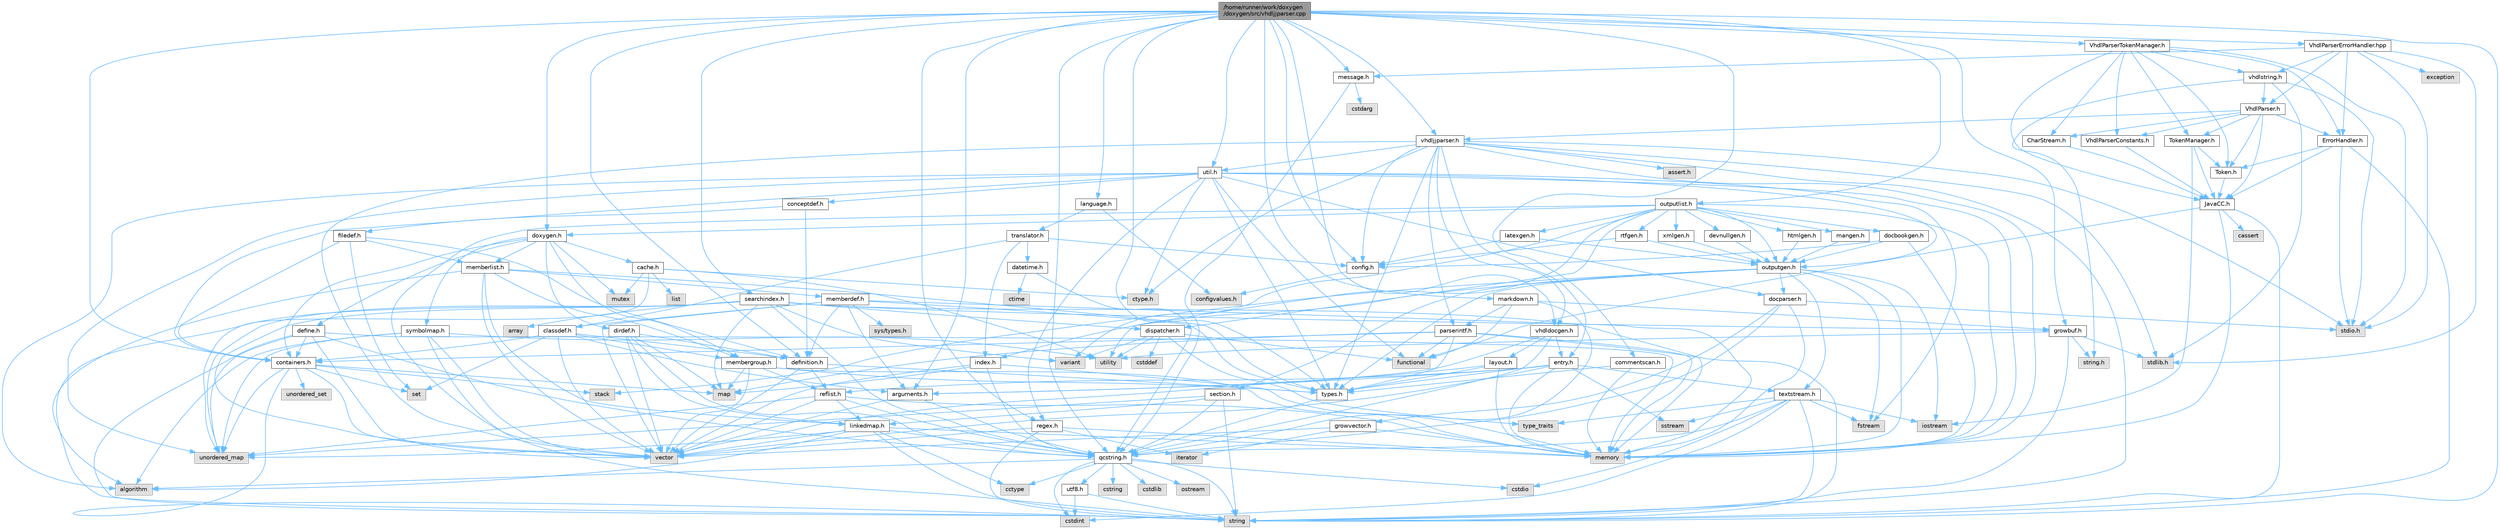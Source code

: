 digraph "/home/runner/work/doxygen/doxygen/src/vhdljjparser.cpp"
{
 // INTERACTIVE_SVG=YES
 // LATEX_PDF_SIZE
  bgcolor="transparent";
  edge [fontname=Helvetica,fontsize=10,labelfontname=Helvetica,labelfontsize=10];
  node [fontname=Helvetica,fontsize=10,shape=box,height=0.2,width=0.4];
  Node1 [label="/home/runner/work/doxygen\l/doxygen/src/vhdljjparser.cpp",height=0.2,width=0.4,color="gray40", fillcolor="grey60", style="filled", fontcolor="black",tooltip=" "];
  Node1 -> Node2 [color="steelblue1",style="solid"];
  Node2 [label="string",height=0.2,width=0.4,color="grey60", fillcolor="#E0E0E0", style="filled",tooltip=" "];
  Node1 -> Node3 [color="steelblue1",style="solid"];
  Node3 [label="qcstring.h",height=0.2,width=0.4,color="grey40", fillcolor="white", style="filled",URL="$d7/d5c/qcstring_8h.html",tooltip=" "];
  Node3 -> Node2 [color="steelblue1",style="solid"];
  Node3 -> Node4 [color="steelblue1",style="solid"];
  Node4 [label="algorithm",height=0.2,width=0.4,color="grey60", fillcolor="#E0E0E0", style="filled",tooltip=" "];
  Node3 -> Node5 [color="steelblue1",style="solid"];
  Node5 [label="cctype",height=0.2,width=0.4,color="grey60", fillcolor="#E0E0E0", style="filled",tooltip=" "];
  Node3 -> Node6 [color="steelblue1",style="solid"];
  Node6 [label="cstring",height=0.2,width=0.4,color="grey60", fillcolor="#E0E0E0", style="filled",tooltip=" "];
  Node3 -> Node7 [color="steelblue1",style="solid"];
  Node7 [label="cstdio",height=0.2,width=0.4,color="grey60", fillcolor="#E0E0E0", style="filled",tooltip=" "];
  Node3 -> Node8 [color="steelblue1",style="solid"];
  Node8 [label="cstdlib",height=0.2,width=0.4,color="grey60", fillcolor="#E0E0E0", style="filled",tooltip=" "];
  Node3 -> Node9 [color="steelblue1",style="solid"];
  Node9 [label="cstdint",height=0.2,width=0.4,color="grey60", fillcolor="#E0E0E0", style="filled",tooltip=" "];
  Node3 -> Node10 [color="steelblue1",style="solid"];
  Node10 [label="ostream",height=0.2,width=0.4,color="grey60", fillcolor="#E0E0E0", style="filled",tooltip=" "];
  Node3 -> Node11 [color="steelblue1",style="solid"];
  Node11 [label="utf8.h",height=0.2,width=0.4,color="grey40", fillcolor="white", style="filled",URL="$db/d7c/utf8_8h.html",tooltip="Various UTF8 related helper functions."];
  Node11 -> Node9 [color="steelblue1",style="solid"];
  Node11 -> Node2 [color="steelblue1",style="solid"];
  Node1 -> Node12 [color="steelblue1",style="solid"];
  Node12 [label="containers.h",height=0.2,width=0.4,color="grey40", fillcolor="white", style="filled",URL="$d5/d75/containers_8h.html",tooltip=" "];
  Node12 -> Node13 [color="steelblue1",style="solid"];
  Node13 [label="vector",height=0.2,width=0.4,color="grey60", fillcolor="#E0E0E0", style="filled",tooltip=" "];
  Node12 -> Node2 [color="steelblue1",style="solid"];
  Node12 -> Node14 [color="steelblue1",style="solid"];
  Node14 [label="set",height=0.2,width=0.4,color="grey60", fillcolor="#E0E0E0", style="filled",tooltip=" "];
  Node12 -> Node15 [color="steelblue1",style="solid"];
  Node15 [label="map",height=0.2,width=0.4,color="grey60", fillcolor="#E0E0E0", style="filled",tooltip=" "];
  Node12 -> Node16 [color="steelblue1",style="solid"];
  Node16 [label="unordered_set",height=0.2,width=0.4,color="grey60", fillcolor="#E0E0E0", style="filled",tooltip=" "];
  Node12 -> Node17 [color="steelblue1",style="solid"];
  Node17 [label="unordered_map",height=0.2,width=0.4,color="grey60", fillcolor="#E0E0E0", style="filled",tooltip=" "];
  Node12 -> Node18 [color="steelblue1",style="solid"];
  Node18 [label="stack",height=0.2,width=0.4,color="grey60", fillcolor="#E0E0E0", style="filled",tooltip=" "];
  Node1 -> Node19 [color="steelblue1",style="solid"];
  Node19 [label="vhdljjparser.h",height=0.2,width=0.4,color="grey40", fillcolor="white", style="filled",URL="$d2/d55/vhdljjparser_8h.html",tooltip=" "];
  Node19 -> Node13 [color="steelblue1",style="solid"];
  Node19 -> Node20 [color="steelblue1",style="solid"];
  Node20 [label="memory",height=0.2,width=0.4,color="grey60", fillcolor="#E0E0E0", style="filled",tooltip=" "];
  Node19 -> Node2 [color="steelblue1",style="solid"];
  Node19 -> Node21 [color="steelblue1",style="solid"];
  Node21 [label="parserintf.h",height=0.2,width=0.4,color="grey40", fillcolor="white", style="filled",URL="$da/d55/parserintf_8h.html",tooltip=" "];
  Node21 -> Node22 [color="steelblue1",style="solid"];
  Node22 [label="functional",height=0.2,width=0.4,color="grey60", fillcolor="#E0E0E0", style="filled",tooltip=" "];
  Node21 -> Node20 [color="steelblue1",style="solid"];
  Node21 -> Node15 [color="steelblue1",style="solid"];
  Node21 -> Node2 [color="steelblue1",style="solid"];
  Node21 -> Node23 [color="steelblue1",style="solid"];
  Node23 [label="types.h",height=0.2,width=0.4,color="grey40", fillcolor="white", style="filled",URL="$d9/d49/types_8h.html",tooltip="This file contains a number of basic enums and types."];
  Node23 -> Node3 [color="steelblue1",style="solid"];
  Node21 -> Node12 [color="steelblue1",style="solid"];
  Node19 -> Node24 [color="steelblue1",style="solid"];
  Node24 [label="stdio.h",height=0.2,width=0.4,color="grey60", fillcolor="#E0E0E0", style="filled",tooltip=" "];
  Node19 -> Node25 [color="steelblue1",style="solid"];
  Node25 [label="stdlib.h",height=0.2,width=0.4,color="grey60", fillcolor="#E0E0E0", style="filled",tooltip=" "];
  Node19 -> Node26 [color="steelblue1",style="solid"];
  Node26 [label="assert.h",height=0.2,width=0.4,color="grey60", fillcolor="#E0E0E0", style="filled",tooltip=" "];
  Node19 -> Node27 [color="steelblue1",style="solid"];
  Node27 [label="ctype.h",height=0.2,width=0.4,color="grey60", fillcolor="#E0E0E0", style="filled",tooltip=" "];
  Node19 -> Node23 [color="steelblue1",style="solid"];
  Node19 -> Node28 [color="steelblue1",style="solid"];
  Node28 [label="entry.h",height=0.2,width=0.4,color="grey40", fillcolor="white", style="filled",URL="$d1/dc6/entry_8h.html",tooltip=" "];
  Node28 -> Node13 [color="steelblue1",style="solid"];
  Node28 -> Node20 [color="steelblue1",style="solid"];
  Node28 -> Node29 [color="steelblue1",style="solid"];
  Node29 [label="sstream",height=0.2,width=0.4,color="grey60", fillcolor="#E0E0E0", style="filled",tooltip=" "];
  Node28 -> Node23 [color="steelblue1",style="solid"];
  Node28 -> Node30 [color="steelblue1",style="solid"];
  Node30 [label="arguments.h",height=0.2,width=0.4,color="grey40", fillcolor="white", style="filled",URL="$df/d9b/arguments_8h.html",tooltip=" "];
  Node30 -> Node13 [color="steelblue1",style="solid"];
  Node30 -> Node3 [color="steelblue1",style="solid"];
  Node28 -> Node31 [color="steelblue1",style="solid"];
  Node31 [label="reflist.h",height=0.2,width=0.4,color="grey40", fillcolor="white", style="filled",URL="$d1/d02/reflist_8h.html",tooltip=" "];
  Node31 -> Node13 [color="steelblue1",style="solid"];
  Node31 -> Node17 [color="steelblue1",style="solid"];
  Node31 -> Node20 [color="steelblue1",style="solid"];
  Node31 -> Node3 [color="steelblue1",style="solid"];
  Node31 -> Node32 [color="steelblue1",style="solid"];
  Node32 [label="linkedmap.h",height=0.2,width=0.4,color="grey40", fillcolor="white", style="filled",URL="$da/de1/linkedmap_8h.html",tooltip=" "];
  Node32 -> Node17 [color="steelblue1",style="solid"];
  Node32 -> Node13 [color="steelblue1",style="solid"];
  Node32 -> Node20 [color="steelblue1",style="solid"];
  Node32 -> Node2 [color="steelblue1",style="solid"];
  Node32 -> Node4 [color="steelblue1",style="solid"];
  Node32 -> Node5 [color="steelblue1",style="solid"];
  Node32 -> Node3 [color="steelblue1",style="solid"];
  Node28 -> Node33 [color="steelblue1",style="solid"];
  Node33 [label="textstream.h",height=0.2,width=0.4,color="grey40", fillcolor="white", style="filled",URL="$d4/d7d/textstream_8h.html",tooltip=" "];
  Node33 -> Node2 [color="steelblue1",style="solid"];
  Node33 -> Node34 [color="steelblue1",style="solid"];
  Node34 [label="iostream",height=0.2,width=0.4,color="grey60", fillcolor="#E0E0E0", style="filled",tooltip=" "];
  Node33 -> Node29 [color="steelblue1",style="solid"];
  Node33 -> Node9 [color="steelblue1",style="solid"];
  Node33 -> Node7 [color="steelblue1",style="solid"];
  Node33 -> Node35 [color="steelblue1",style="solid"];
  Node35 [label="fstream",height=0.2,width=0.4,color="grey60", fillcolor="#E0E0E0", style="filled",tooltip=" "];
  Node33 -> Node36 [color="steelblue1",style="solid"];
  Node36 [label="type_traits",height=0.2,width=0.4,color="grey60", fillcolor="#E0E0E0", style="filled",tooltip=" "];
  Node33 -> Node3 [color="steelblue1",style="solid"];
  Node19 -> Node37 [color="steelblue1",style="solid"];
  Node37 [label="vhdldocgen.h",height=0.2,width=0.4,color="grey40", fillcolor="white", style="filled",URL="$dd/dec/vhdldocgen_8h.html",tooltip=" "];
  Node37 -> Node3 [color="steelblue1",style="solid"];
  Node37 -> Node38 [color="steelblue1",style="solid"];
  Node38 [label="layout.h",height=0.2,width=0.4,color="grey40", fillcolor="white", style="filled",URL="$db/d51/layout_8h.html",tooltip=" "];
  Node38 -> Node20 [color="steelblue1",style="solid"];
  Node38 -> Node13 [color="steelblue1",style="solid"];
  Node38 -> Node23 [color="steelblue1",style="solid"];
  Node37 -> Node30 [color="steelblue1",style="solid"];
  Node37 -> Node28 [color="steelblue1",style="solid"];
  Node19 -> Node39 [color="steelblue1",style="solid"];
  Node39 [label="config.h",height=0.2,width=0.4,color="grey40", fillcolor="white", style="filled",URL="$db/d16/config_8h.html",tooltip=" "];
  Node39 -> Node40 [color="steelblue1",style="solid"];
  Node40 [label="configvalues.h",height=0.2,width=0.4,color="grey60", fillcolor="#E0E0E0", style="filled",tooltip=" "];
  Node19 -> Node41 [color="steelblue1",style="solid"];
  Node41 [label="util.h",height=0.2,width=0.4,color="grey40", fillcolor="white", style="filled",URL="$d8/d3c/util_8h.html",tooltip="A bunch of utility functions."];
  Node41 -> Node20 [color="steelblue1",style="solid"];
  Node41 -> Node17 [color="steelblue1",style="solid"];
  Node41 -> Node4 [color="steelblue1",style="solid"];
  Node41 -> Node22 [color="steelblue1",style="solid"];
  Node41 -> Node35 [color="steelblue1",style="solid"];
  Node41 -> Node27 [color="steelblue1",style="solid"];
  Node41 -> Node23 [color="steelblue1",style="solid"];
  Node41 -> Node42 [color="steelblue1",style="solid"];
  Node42 [label="docparser.h",height=0.2,width=0.4,color="grey40", fillcolor="white", style="filled",URL="$de/d9c/docparser_8h.html",tooltip=" "];
  Node42 -> Node24 [color="steelblue1",style="solid"];
  Node42 -> Node20 [color="steelblue1",style="solid"];
  Node42 -> Node3 [color="steelblue1",style="solid"];
  Node42 -> Node43 [color="steelblue1",style="solid"];
  Node43 [label="growvector.h",height=0.2,width=0.4,color="grey40", fillcolor="white", style="filled",URL="$d7/d50/growvector_8h.html",tooltip=" "];
  Node43 -> Node13 [color="steelblue1",style="solid"];
  Node43 -> Node20 [color="steelblue1",style="solid"];
  Node43 -> Node44 [color="steelblue1",style="solid"];
  Node44 [label="iterator",height=0.2,width=0.4,color="grey60", fillcolor="#E0E0E0", style="filled",tooltip=" "];
  Node41 -> Node12 [color="steelblue1",style="solid"];
  Node41 -> Node45 [color="steelblue1",style="solid"];
  Node45 [label="outputgen.h",height=0.2,width=0.4,color="grey40", fillcolor="white", style="filled",URL="$df/d06/outputgen_8h.html",tooltip=" "];
  Node45 -> Node20 [color="steelblue1",style="solid"];
  Node45 -> Node18 [color="steelblue1",style="solid"];
  Node45 -> Node34 [color="steelblue1",style="solid"];
  Node45 -> Node35 [color="steelblue1",style="solid"];
  Node45 -> Node23 [color="steelblue1",style="solid"];
  Node45 -> Node46 [color="steelblue1",style="solid"];
  Node46 [label="index.h",height=0.2,width=0.4,color="grey40", fillcolor="white", style="filled",URL="$d1/db5/index_8h.html",tooltip=" "];
  Node46 -> Node20 [color="steelblue1",style="solid"];
  Node46 -> Node13 [color="steelblue1",style="solid"];
  Node46 -> Node15 [color="steelblue1",style="solid"];
  Node46 -> Node3 [color="steelblue1",style="solid"];
  Node45 -> Node47 [color="steelblue1",style="solid"];
  Node47 [label="section.h",height=0.2,width=0.4,color="grey40", fillcolor="white", style="filled",URL="$d1/d2a/section_8h.html",tooltip=" "];
  Node47 -> Node2 [color="steelblue1",style="solid"];
  Node47 -> Node17 [color="steelblue1",style="solid"];
  Node47 -> Node3 [color="steelblue1",style="solid"];
  Node47 -> Node32 [color="steelblue1",style="solid"];
  Node45 -> Node33 [color="steelblue1",style="solid"];
  Node45 -> Node42 [color="steelblue1",style="solid"];
  Node41 -> Node48 [color="steelblue1",style="solid"];
  Node48 [label="regex.h",height=0.2,width=0.4,color="grey40", fillcolor="white", style="filled",URL="$d1/d21/regex_8h.html",tooltip=" "];
  Node48 -> Node20 [color="steelblue1",style="solid"];
  Node48 -> Node2 [color="steelblue1",style="solid"];
  Node48 -> Node13 [color="steelblue1",style="solid"];
  Node48 -> Node44 [color="steelblue1",style="solid"];
  Node41 -> Node49 [color="steelblue1",style="solid"];
  Node49 [label="conceptdef.h",height=0.2,width=0.4,color="grey40", fillcolor="white", style="filled",URL="$da/df1/conceptdef_8h.html",tooltip=" "];
  Node49 -> Node50 [color="steelblue1",style="solid"];
  Node50 [label="definition.h",height=0.2,width=0.4,color="grey40", fillcolor="white", style="filled",URL="$df/da1/definition_8h.html",tooltip=" "];
  Node50 -> Node13 [color="steelblue1",style="solid"];
  Node50 -> Node23 [color="steelblue1",style="solid"];
  Node50 -> Node31 [color="steelblue1",style="solid"];
  Node49 -> Node51 [color="steelblue1",style="solid"];
  Node51 [label="filedef.h",height=0.2,width=0.4,color="grey40", fillcolor="white", style="filled",URL="$d4/d3a/filedef_8h.html",tooltip=" "];
  Node51 -> Node14 [color="steelblue1",style="solid"];
  Node51 -> Node50 [color="steelblue1",style="solid"];
  Node51 -> Node52 [color="steelblue1",style="solid"];
  Node52 [label="memberlist.h",height=0.2,width=0.4,color="grey40", fillcolor="white", style="filled",URL="$dd/d78/memberlist_8h.html",tooltip=" "];
  Node52 -> Node13 [color="steelblue1",style="solid"];
  Node52 -> Node4 [color="steelblue1",style="solid"];
  Node52 -> Node53 [color="steelblue1",style="solid"];
  Node53 [label="memberdef.h",height=0.2,width=0.4,color="grey40", fillcolor="white", style="filled",URL="$d4/d46/memberdef_8h.html",tooltip=" "];
  Node53 -> Node13 [color="steelblue1",style="solid"];
  Node53 -> Node20 [color="steelblue1",style="solid"];
  Node53 -> Node54 [color="steelblue1",style="solid"];
  Node54 [label="sys/types.h",height=0.2,width=0.4,color="grey60", fillcolor="#E0E0E0", style="filled",tooltip=" "];
  Node53 -> Node23 [color="steelblue1",style="solid"];
  Node53 -> Node50 [color="steelblue1",style="solid"];
  Node53 -> Node30 [color="steelblue1",style="solid"];
  Node53 -> Node55 [color="steelblue1",style="solid"];
  Node55 [label="classdef.h",height=0.2,width=0.4,color="grey40", fillcolor="white", style="filled",URL="$d1/da6/classdef_8h.html",tooltip=" "];
  Node55 -> Node13 [color="steelblue1",style="solid"];
  Node55 -> Node14 [color="steelblue1",style="solid"];
  Node55 -> Node12 [color="steelblue1",style="solid"];
  Node55 -> Node50 [color="steelblue1",style="solid"];
  Node55 -> Node30 [color="steelblue1",style="solid"];
  Node55 -> Node56 [color="steelblue1",style="solid"];
  Node56 [label="membergroup.h",height=0.2,width=0.4,color="grey40", fillcolor="white", style="filled",URL="$d9/d11/membergroup_8h.html",tooltip=" "];
  Node56 -> Node13 [color="steelblue1",style="solid"];
  Node56 -> Node15 [color="steelblue1",style="solid"];
  Node56 -> Node20 [color="steelblue1",style="solid"];
  Node56 -> Node23 [color="steelblue1",style="solid"];
  Node56 -> Node31 [color="steelblue1",style="solid"];
  Node52 -> Node32 [color="steelblue1",style="solid"];
  Node52 -> Node23 [color="steelblue1",style="solid"];
  Node52 -> Node56 [color="steelblue1",style="solid"];
  Node51 -> Node12 [color="steelblue1",style="solid"];
  Node1 -> Node37 [color="steelblue1",style="solid"];
  Node1 -> Node57 [color="steelblue1",style="solid"];
  Node57 [label="message.h",height=0.2,width=0.4,color="grey40", fillcolor="white", style="filled",URL="$d2/d0d/message_8h.html",tooltip=" "];
  Node57 -> Node58 [color="steelblue1",style="solid"];
  Node58 [label="cstdarg",height=0.2,width=0.4,color="grey60", fillcolor="#E0E0E0", style="filled",tooltip=" "];
  Node57 -> Node3 [color="steelblue1",style="solid"];
  Node1 -> Node39 [color="steelblue1",style="solid"];
  Node1 -> Node59 [color="steelblue1",style="solid"];
  Node59 [label="doxygen.h",height=0.2,width=0.4,color="grey40", fillcolor="white", style="filled",URL="$d1/da1/doxygen_8h.html",tooltip=" "];
  Node59 -> Node60 [color="steelblue1",style="solid"];
  Node60 [label="mutex",height=0.2,width=0.4,color="grey60", fillcolor="#E0E0E0", style="filled",tooltip=" "];
  Node59 -> Node12 [color="steelblue1",style="solid"];
  Node59 -> Node56 [color="steelblue1",style="solid"];
  Node59 -> Node61 [color="steelblue1",style="solid"];
  Node61 [label="dirdef.h",height=0.2,width=0.4,color="grey40", fillcolor="white", style="filled",URL="$d6/d15/dirdef_8h.html",tooltip=" "];
  Node61 -> Node13 [color="steelblue1",style="solid"];
  Node61 -> Node15 [color="steelblue1",style="solid"];
  Node61 -> Node3 [color="steelblue1",style="solid"];
  Node61 -> Node32 [color="steelblue1",style="solid"];
  Node61 -> Node50 [color="steelblue1",style="solid"];
  Node59 -> Node52 [color="steelblue1",style="solid"];
  Node59 -> Node62 [color="steelblue1",style="solid"];
  Node62 [label="define.h",height=0.2,width=0.4,color="grey40", fillcolor="white", style="filled",URL="$df/d67/define_8h.html",tooltip=" "];
  Node62 -> Node13 [color="steelblue1",style="solid"];
  Node62 -> Node20 [color="steelblue1",style="solid"];
  Node62 -> Node2 [color="steelblue1",style="solid"];
  Node62 -> Node17 [color="steelblue1",style="solid"];
  Node62 -> Node3 [color="steelblue1",style="solid"];
  Node62 -> Node12 [color="steelblue1",style="solid"];
  Node59 -> Node63 [color="steelblue1",style="solid"];
  Node63 [label="cache.h",height=0.2,width=0.4,color="grey40", fillcolor="white", style="filled",URL="$d3/d26/cache_8h.html",tooltip=" "];
  Node63 -> Node64 [color="steelblue1",style="solid"];
  Node64 [label="list",height=0.2,width=0.4,color="grey60", fillcolor="#E0E0E0", style="filled",tooltip=" "];
  Node63 -> Node17 [color="steelblue1",style="solid"];
  Node63 -> Node60 [color="steelblue1",style="solid"];
  Node63 -> Node65 [color="steelblue1",style="solid"];
  Node65 [label="utility",height=0.2,width=0.4,color="grey60", fillcolor="#E0E0E0", style="filled",tooltip=" "];
  Node63 -> Node27 [color="steelblue1",style="solid"];
  Node59 -> Node66 [color="steelblue1",style="solid"];
  Node66 [label="symbolmap.h",height=0.2,width=0.4,color="grey40", fillcolor="white", style="filled",URL="$d7/ddd/symbolmap_8h.html",tooltip=" "];
  Node66 -> Node4 [color="steelblue1",style="solid"];
  Node66 -> Node17 [color="steelblue1",style="solid"];
  Node66 -> Node13 [color="steelblue1",style="solid"];
  Node66 -> Node2 [color="steelblue1",style="solid"];
  Node66 -> Node65 [color="steelblue1",style="solid"];
  Node1 -> Node41 [color="steelblue1",style="solid"];
  Node1 -> Node67 [color="steelblue1",style="solid"];
  Node67 [label="language.h",height=0.2,width=0.4,color="grey40", fillcolor="white", style="filled",URL="$d8/dce/language_8h.html",tooltip=" "];
  Node67 -> Node68 [color="steelblue1",style="solid"];
  Node68 [label="translator.h",height=0.2,width=0.4,color="grey40", fillcolor="white", style="filled",URL="$d9/df1/translator_8h.html",tooltip=" "];
  Node68 -> Node55 [color="steelblue1",style="solid"];
  Node68 -> Node39 [color="steelblue1",style="solid"];
  Node68 -> Node69 [color="steelblue1",style="solid"];
  Node69 [label="datetime.h",height=0.2,width=0.4,color="grey40", fillcolor="white", style="filled",URL="$de/d1b/datetime_8h.html",tooltip=" "];
  Node69 -> Node70 [color="steelblue1",style="solid"];
  Node70 [label="ctime",height=0.2,width=0.4,color="grey60", fillcolor="#E0E0E0", style="filled",tooltip=" "];
  Node69 -> Node3 [color="steelblue1",style="solid"];
  Node68 -> Node46 [color="steelblue1",style="solid"];
  Node67 -> Node40 [color="steelblue1",style="solid"];
  Node1 -> Node71 [color="steelblue1",style="solid"];
  Node71 [label="commentscan.h",height=0.2,width=0.4,color="grey40", fillcolor="white", style="filled",URL="$db/d0d/commentscan_8h.html",tooltip="Interface for the comment block scanner."];
  Node71 -> Node20 [color="steelblue1",style="solid"];
  Node71 -> Node23 [color="steelblue1",style="solid"];
  Node1 -> Node50 [color="steelblue1",style="solid"];
  Node1 -> Node72 [color="steelblue1",style="solid"];
  Node72 [label="searchindex.h",height=0.2,width=0.4,color="grey40", fillcolor="white", style="filled",URL="$de/d07/searchindex_8h.html",tooltip="Web server based search engine."];
  Node72 -> Node20 [color="steelblue1",style="solid"];
  Node72 -> Node13 [color="steelblue1",style="solid"];
  Node72 -> Node15 [color="steelblue1",style="solid"];
  Node72 -> Node17 [color="steelblue1",style="solid"];
  Node72 -> Node2 [color="steelblue1",style="solid"];
  Node72 -> Node73 [color="steelblue1",style="solid"];
  Node73 [label="array",height=0.2,width=0.4,color="grey60", fillcolor="#E0E0E0", style="filled",tooltip=" "];
  Node72 -> Node74 [color="steelblue1",style="solid"];
  Node74 [label="variant",height=0.2,width=0.4,color="grey60", fillcolor="#E0E0E0", style="filled",tooltip=" "];
  Node72 -> Node3 [color="steelblue1",style="solid"];
  Node72 -> Node75 [color="steelblue1",style="solid"];
  Node75 [label="growbuf.h",height=0.2,width=0.4,color="grey40", fillcolor="white", style="filled",URL="$dd/d72/growbuf_8h.html",tooltip=" "];
  Node75 -> Node65 [color="steelblue1",style="solid"];
  Node75 -> Node25 [color="steelblue1",style="solid"];
  Node75 -> Node76 [color="steelblue1",style="solid"];
  Node76 [label="string.h",height=0.2,width=0.4,color="grey60", fillcolor="#E0E0E0", style="filled",tooltip=" "];
  Node75 -> Node2 [color="steelblue1",style="solid"];
  Node72 -> Node77 [color="steelblue1",style="solid"];
  Node77 [label="dispatcher.h",height=0.2,width=0.4,color="grey40", fillcolor="white", style="filled",URL="$da/d73/dispatcher_8h.html",tooltip=" "];
  Node77 -> Node78 [color="steelblue1",style="solid"];
  Node78 [label="cstddef",height=0.2,width=0.4,color="grey60", fillcolor="#E0E0E0", style="filled",tooltip=" "];
  Node77 -> Node65 [color="steelblue1",style="solid"];
  Node77 -> Node22 [color="steelblue1",style="solid"];
  Node77 -> Node74 [color="steelblue1",style="solid"];
  Node77 -> Node36 [color="steelblue1",style="solid"];
  Node1 -> Node79 [color="steelblue1",style="solid"];
  Node79 [label="outputlist.h",height=0.2,width=0.4,color="grey40", fillcolor="white", style="filled",URL="$d2/db9/outputlist_8h.html",tooltip=" "];
  Node79 -> Node65 [color="steelblue1",style="solid"];
  Node79 -> Node13 [color="steelblue1",style="solid"];
  Node79 -> Node20 [color="steelblue1",style="solid"];
  Node79 -> Node74 [color="steelblue1",style="solid"];
  Node79 -> Node45 [color="steelblue1",style="solid"];
  Node79 -> Node59 [color="steelblue1",style="solid"];
  Node79 -> Node77 [color="steelblue1",style="solid"];
  Node79 -> Node80 [color="steelblue1",style="solid"];
  Node80 [label="htmlgen.h",height=0.2,width=0.4,color="grey40", fillcolor="white", style="filled",URL="$d8/d56/htmlgen_8h.html",tooltip=" "];
  Node80 -> Node45 [color="steelblue1",style="solid"];
  Node79 -> Node81 [color="steelblue1",style="solid"];
  Node81 [label="latexgen.h",height=0.2,width=0.4,color="grey40", fillcolor="white", style="filled",URL="$d6/d9c/latexgen_8h.html",tooltip=" "];
  Node81 -> Node39 [color="steelblue1",style="solid"];
  Node81 -> Node45 [color="steelblue1",style="solid"];
  Node79 -> Node82 [color="steelblue1",style="solid"];
  Node82 [label="rtfgen.h",height=0.2,width=0.4,color="grey40", fillcolor="white", style="filled",URL="$d4/daa/rtfgen_8h.html",tooltip=" "];
  Node82 -> Node39 [color="steelblue1",style="solid"];
  Node82 -> Node45 [color="steelblue1",style="solid"];
  Node79 -> Node83 [color="steelblue1",style="solid"];
  Node83 [label="mangen.h",height=0.2,width=0.4,color="grey40", fillcolor="white", style="filled",URL="$da/dc0/mangen_8h.html",tooltip=" "];
  Node83 -> Node45 [color="steelblue1",style="solid"];
  Node79 -> Node84 [color="steelblue1",style="solid"];
  Node84 [label="docbookgen.h",height=0.2,width=0.4,color="grey40", fillcolor="white", style="filled",URL="$de/dea/docbookgen_8h.html",tooltip=" "];
  Node84 -> Node20 [color="steelblue1",style="solid"];
  Node84 -> Node39 [color="steelblue1",style="solid"];
  Node84 -> Node45 [color="steelblue1",style="solid"];
  Node79 -> Node85 [color="steelblue1",style="solid"];
  Node85 [label="xmlgen.h",height=0.2,width=0.4,color="grey40", fillcolor="white", style="filled",URL="$d9/d67/xmlgen_8h.html",tooltip=" "];
  Node85 -> Node45 [color="steelblue1",style="solid"];
  Node79 -> Node86 [color="steelblue1",style="solid"];
  Node86 [label="devnullgen.h",height=0.2,width=0.4,color="grey40", fillcolor="white", style="filled",URL="$d8/de5/devnullgen_8h.html",tooltip=" "];
  Node86 -> Node45 [color="steelblue1",style="solid"];
  Node1 -> Node30 [color="steelblue1",style="solid"];
  Node1 -> Node23 [color="steelblue1",style="solid"];
  Node1 -> Node75 [color="steelblue1",style="solid"];
  Node1 -> Node87 [color="steelblue1",style="solid"];
  Node87 [label="markdown.h",height=0.2,width=0.4,color="grey40", fillcolor="white", style="filled",URL="$d2/d0c/markdown_8h.html",tooltip=" "];
  Node87 -> Node22 [color="steelblue1",style="solid"];
  Node87 -> Node3 [color="steelblue1",style="solid"];
  Node87 -> Node21 [color="steelblue1",style="solid"];
  Node87 -> Node75 [color="steelblue1",style="solid"];
  Node1 -> Node88 [color="steelblue1",style="solid"];
  Node88 [label="VhdlParserTokenManager.h",height=0.2,width=0.4,color="grey40", fillcolor="white", style="filled",URL="$d7/dad/_vhdl_parser_token_manager_8h.html",tooltip=" "];
  Node88 -> Node24 [color="steelblue1",style="solid"];
  Node88 -> Node89 [color="steelblue1",style="solid"];
  Node89 [label="JavaCC.h",height=0.2,width=0.4,color="grey40", fillcolor="white", style="filled",URL="$d1/d2f/_java_c_c_8h.html",tooltip=" "];
  Node89 -> Node2 [color="steelblue1",style="solid"];
  Node89 -> Node20 [color="steelblue1",style="solid"];
  Node89 -> Node90 [color="steelblue1",style="solid"];
  Node90 [label="cassert",height=0.2,width=0.4,color="grey60", fillcolor="#E0E0E0", style="filled",tooltip=" "];
  Node89 -> Node22 [color="steelblue1",style="solid"];
  Node88 -> Node91 [color="steelblue1",style="solid"];
  Node91 [label="CharStream.h",height=0.2,width=0.4,color="grey40", fillcolor="white", style="filled",URL="$df/ddf/_char_stream_8h.html",tooltip=" "];
  Node91 -> Node89 [color="steelblue1",style="solid"];
  Node88 -> Node92 [color="steelblue1",style="solid"];
  Node92 [label="Token.h",height=0.2,width=0.4,color="grey40", fillcolor="white", style="filled",URL="$dd/dcd/_token_8h.html",tooltip=" "];
  Node92 -> Node89 [color="steelblue1",style="solid"];
  Node88 -> Node93 [color="steelblue1",style="solid"];
  Node93 [label="ErrorHandler.h",height=0.2,width=0.4,color="grey40", fillcolor="white", style="filled",URL="$d3/dd5/_error_handler_8h.html",tooltip=" "];
  Node93 -> Node24 [color="steelblue1",style="solid"];
  Node93 -> Node2 [color="steelblue1",style="solid"];
  Node93 -> Node89 [color="steelblue1",style="solid"];
  Node93 -> Node92 [color="steelblue1",style="solid"];
  Node88 -> Node94 [color="steelblue1",style="solid"];
  Node94 [label="TokenManager.h",height=0.2,width=0.4,color="grey40", fillcolor="white", style="filled",URL="$d4/df9/_token_manager_8h.html",tooltip=" "];
  Node94 -> Node34 [color="steelblue1",style="solid"];
  Node94 -> Node89 [color="steelblue1",style="solid"];
  Node94 -> Node92 [color="steelblue1",style="solid"];
  Node88 -> Node95 [color="steelblue1",style="solid"];
  Node95 [label="VhdlParserConstants.h",height=0.2,width=0.4,color="grey40", fillcolor="white", style="filled",URL="$dc/d21/_vhdl_parser_constants_8h.html",tooltip=" "];
  Node95 -> Node89 [color="steelblue1",style="solid"];
  Node88 -> Node96 [color="steelblue1",style="solid"];
  Node96 [label="vhdlstring.h",height=0.2,width=0.4,color="grey40", fillcolor="white", style="filled",URL="$d9/d48/vhdlstring_8h.html",tooltip=" "];
  Node96 -> Node24 [color="steelblue1",style="solid"];
  Node96 -> Node25 [color="steelblue1",style="solid"];
  Node96 -> Node76 [color="steelblue1",style="solid"];
  Node96 -> Node97 [color="steelblue1",style="solid"];
  Node97 [label="VhdlParser.h",height=0.2,width=0.4,color="grey40", fillcolor="white", style="filled",URL="$d5/df9/_vhdl_parser_8h.html",tooltip=" "];
  Node97 -> Node89 [color="steelblue1",style="solid"];
  Node97 -> Node91 [color="steelblue1",style="solid"];
  Node97 -> Node92 [color="steelblue1",style="solid"];
  Node97 -> Node94 [color="steelblue1",style="solid"];
  Node97 -> Node19 [color="steelblue1",style="solid"];
  Node97 -> Node95 [color="steelblue1",style="solid"];
  Node97 -> Node93 [color="steelblue1",style="solid"];
  Node1 -> Node98 [color="steelblue1",style="solid"];
  Node98 [label="VhdlParserErrorHandler.hpp",height=0.2,width=0.4,color="grey40", fillcolor="white", style="filled",URL="$d2/dc3/_vhdl_parser_error_handler_8hpp.html",tooltip=" "];
  Node98 -> Node24 [color="steelblue1",style="solid"];
  Node98 -> Node25 [color="steelblue1",style="solid"];
  Node98 -> Node99 [color="steelblue1",style="solid"];
  Node99 [label="exception",height=0.2,width=0.4,color="grey60", fillcolor="#E0E0E0", style="filled",tooltip=" "];
  Node98 -> Node97 [color="steelblue1",style="solid"];
  Node98 -> Node93 [color="steelblue1",style="solid"];
  Node98 -> Node96 [color="steelblue1",style="solid"];
  Node98 -> Node57 [color="steelblue1",style="solid"];
  Node1 -> Node48 [color="steelblue1",style="solid"];
}
